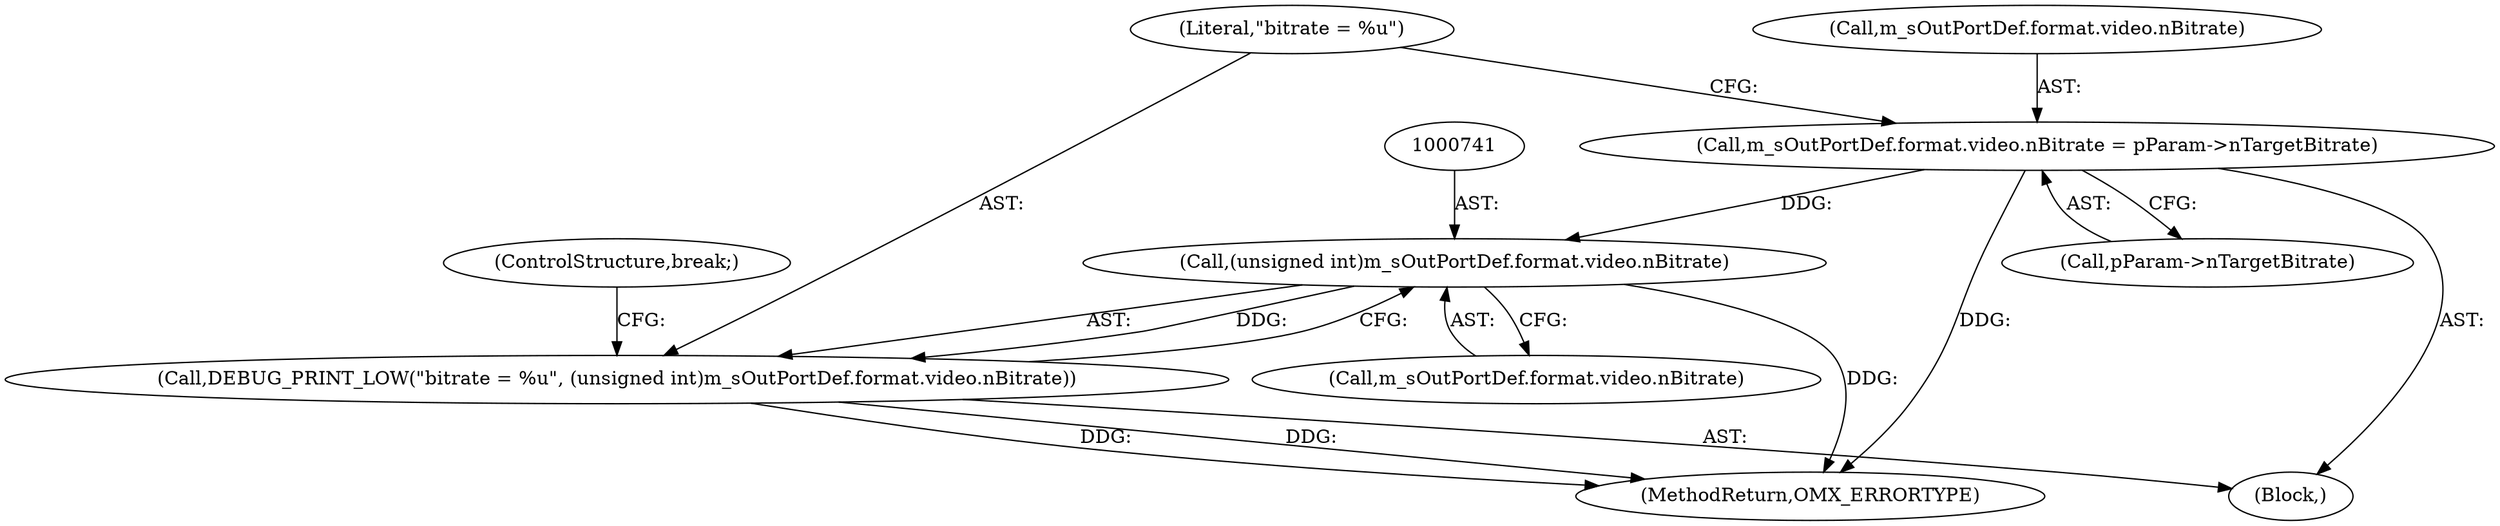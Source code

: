 digraph "0_Android_560ccdb509a7b86186fac0fce1b25bd9a3e6a6e8_7@pointer" {
"1000727" [label="(Call,m_sOutPortDef.format.video.nBitrate = pParam->nTargetBitrate)"];
"1000740" [label="(Call,(unsigned int)m_sOutPortDef.format.video.nBitrate)"];
"1000738" [label="(Call,DEBUG_PRINT_LOW(\"bitrate = %u\", (unsigned int)m_sOutPortDef.format.video.nBitrate))"];
"1000740" [label="(Call,(unsigned int)m_sOutPortDef.format.video.nBitrate)"];
"1000673" [label="(Block,)"];
"1000727" [label="(Call,m_sOutPortDef.format.video.nBitrate = pParam->nTargetBitrate)"];
"1000735" [label="(Call,pParam->nTargetBitrate)"];
"1000738" [label="(Call,DEBUG_PRINT_LOW(\"bitrate = %u\", (unsigned int)m_sOutPortDef.format.video.nBitrate))"];
"1002913" [label="(MethodReturn,OMX_ERRORTYPE)"];
"1000739" [label="(Literal,\"bitrate = %u\")"];
"1000749" [label="(ControlStructure,break;)"];
"1000742" [label="(Call,m_sOutPortDef.format.video.nBitrate)"];
"1000728" [label="(Call,m_sOutPortDef.format.video.nBitrate)"];
"1000727" -> "1000673"  [label="AST: "];
"1000727" -> "1000735"  [label="CFG: "];
"1000728" -> "1000727"  [label="AST: "];
"1000735" -> "1000727"  [label="AST: "];
"1000739" -> "1000727"  [label="CFG: "];
"1000727" -> "1002913"  [label="DDG: "];
"1000727" -> "1000740"  [label="DDG: "];
"1000740" -> "1000738"  [label="AST: "];
"1000740" -> "1000742"  [label="CFG: "];
"1000741" -> "1000740"  [label="AST: "];
"1000742" -> "1000740"  [label="AST: "];
"1000738" -> "1000740"  [label="CFG: "];
"1000740" -> "1002913"  [label="DDG: "];
"1000740" -> "1000738"  [label="DDG: "];
"1000738" -> "1000673"  [label="AST: "];
"1000739" -> "1000738"  [label="AST: "];
"1000749" -> "1000738"  [label="CFG: "];
"1000738" -> "1002913"  [label="DDG: "];
"1000738" -> "1002913"  [label="DDG: "];
}
